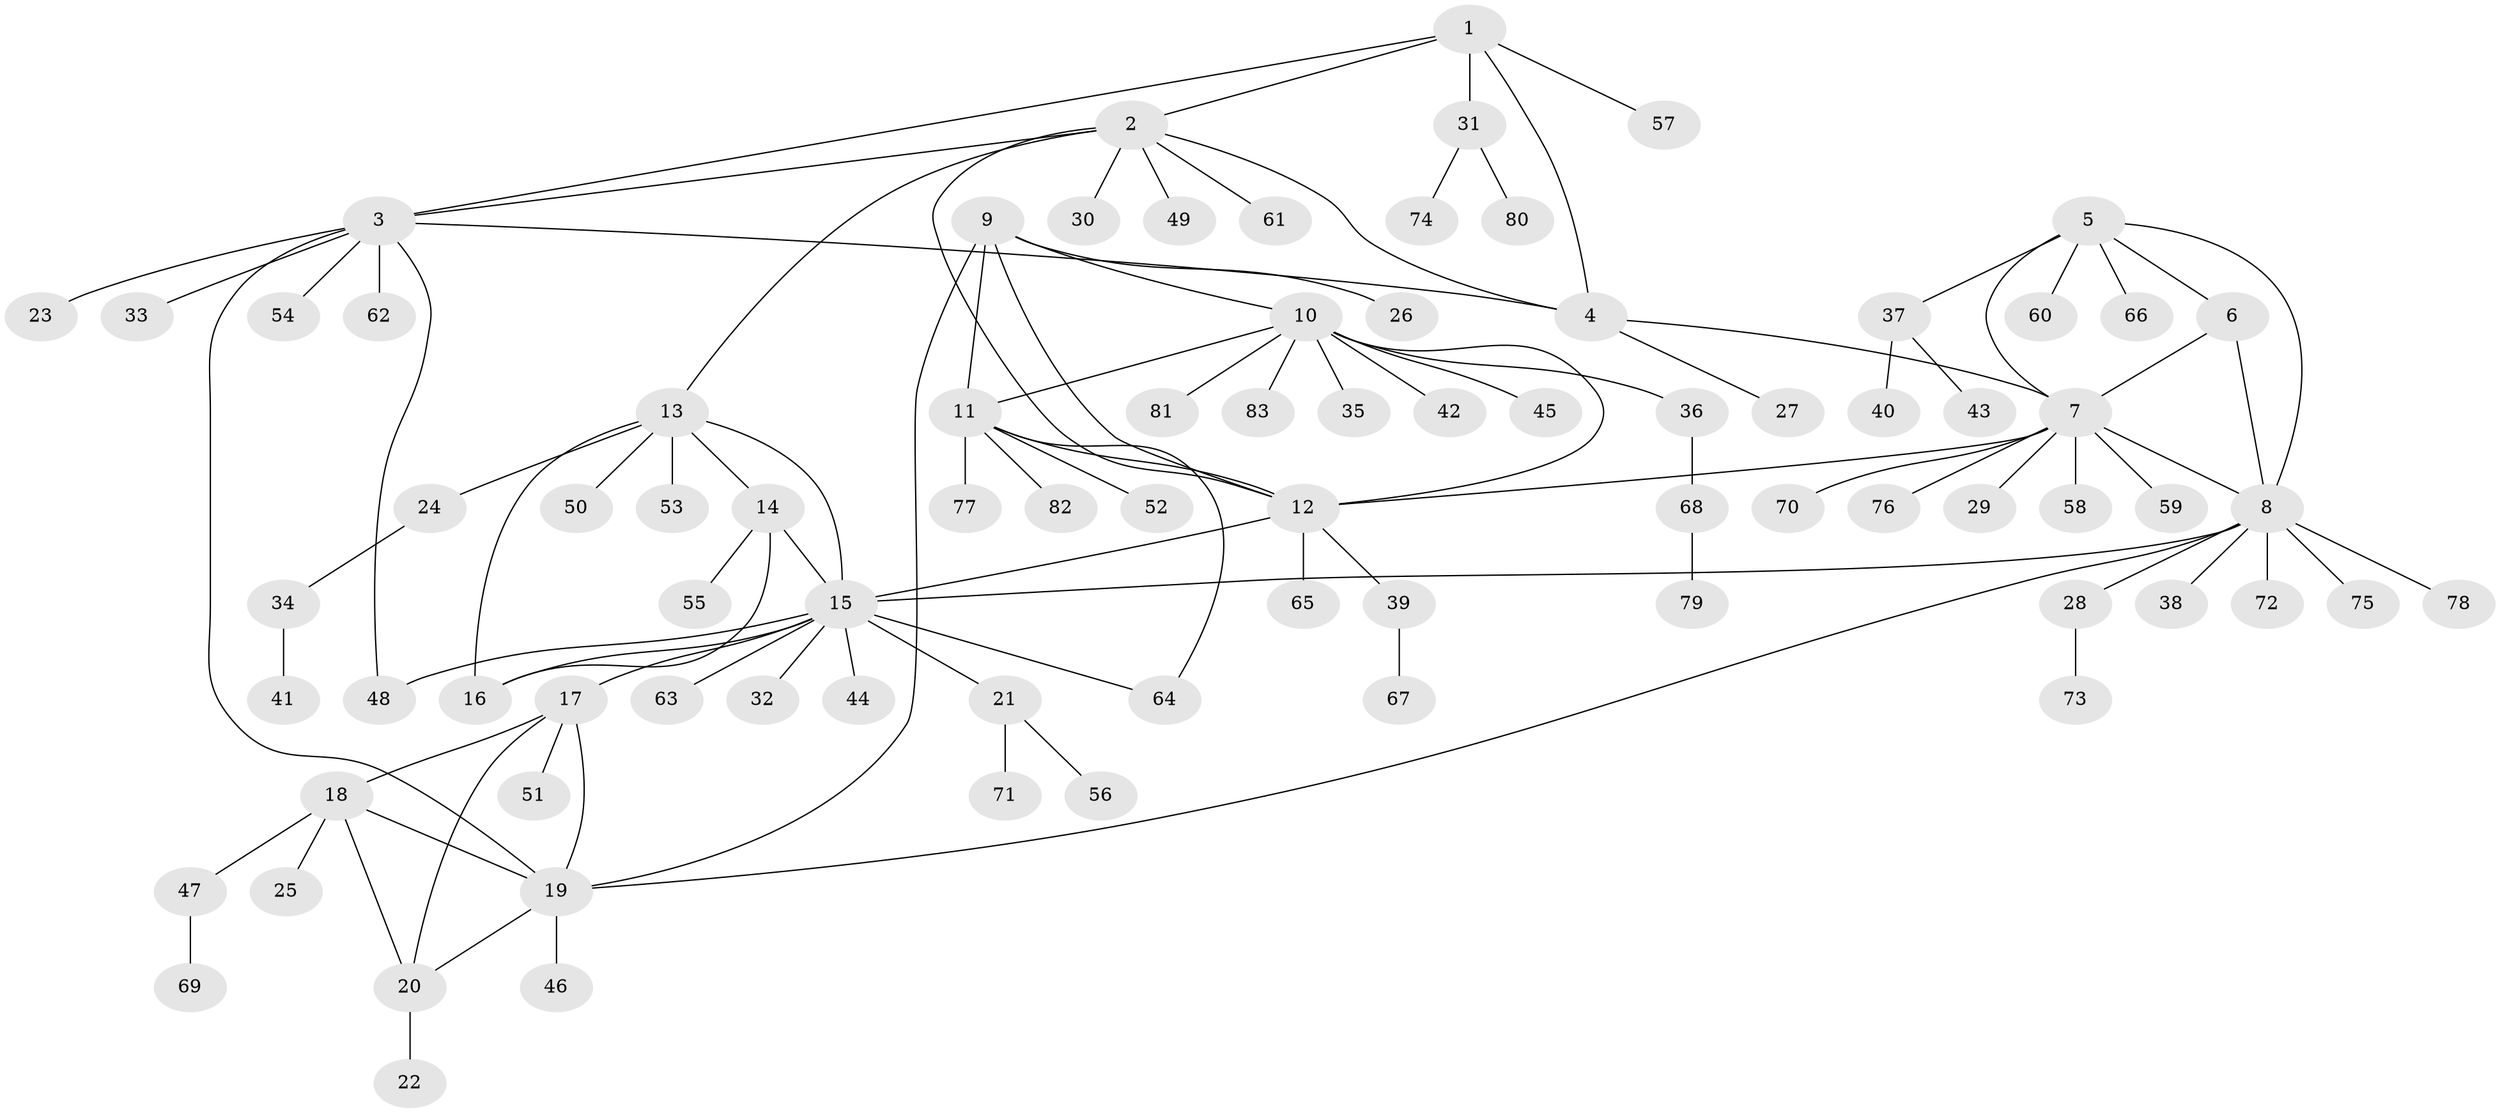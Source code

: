 // Generated by graph-tools (version 1.1) at 2025/11/02/27/25 16:11:30]
// undirected, 83 vertices, 105 edges
graph export_dot {
graph [start="1"]
  node [color=gray90,style=filled];
  1;
  2;
  3;
  4;
  5;
  6;
  7;
  8;
  9;
  10;
  11;
  12;
  13;
  14;
  15;
  16;
  17;
  18;
  19;
  20;
  21;
  22;
  23;
  24;
  25;
  26;
  27;
  28;
  29;
  30;
  31;
  32;
  33;
  34;
  35;
  36;
  37;
  38;
  39;
  40;
  41;
  42;
  43;
  44;
  45;
  46;
  47;
  48;
  49;
  50;
  51;
  52;
  53;
  54;
  55;
  56;
  57;
  58;
  59;
  60;
  61;
  62;
  63;
  64;
  65;
  66;
  67;
  68;
  69;
  70;
  71;
  72;
  73;
  74;
  75;
  76;
  77;
  78;
  79;
  80;
  81;
  82;
  83;
  1 -- 2;
  1 -- 3;
  1 -- 4;
  1 -- 31;
  1 -- 57;
  2 -- 3;
  2 -- 4;
  2 -- 12;
  2 -- 13;
  2 -- 30;
  2 -- 49;
  2 -- 61;
  3 -- 4;
  3 -- 19;
  3 -- 23;
  3 -- 33;
  3 -- 48;
  3 -- 54;
  3 -- 62;
  4 -- 7;
  4 -- 27;
  5 -- 6;
  5 -- 7;
  5 -- 8;
  5 -- 37;
  5 -- 60;
  5 -- 66;
  6 -- 7;
  6 -- 8;
  7 -- 8;
  7 -- 12;
  7 -- 29;
  7 -- 58;
  7 -- 59;
  7 -- 70;
  7 -- 76;
  8 -- 15;
  8 -- 19;
  8 -- 28;
  8 -- 38;
  8 -- 72;
  8 -- 75;
  8 -- 78;
  9 -- 10;
  9 -- 11;
  9 -- 12;
  9 -- 19;
  9 -- 26;
  10 -- 11;
  10 -- 12;
  10 -- 35;
  10 -- 36;
  10 -- 42;
  10 -- 45;
  10 -- 81;
  10 -- 83;
  11 -- 12;
  11 -- 52;
  11 -- 64;
  11 -- 77;
  11 -- 82;
  12 -- 15;
  12 -- 39;
  12 -- 65;
  13 -- 14;
  13 -- 15;
  13 -- 16;
  13 -- 24;
  13 -- 50;
  13 -- 53;
  14 -- 15;
  14 -- 16;
  14 -- 55;
  15 -- 16;
  15 -- 17;
  15 -- 21;
  15 -- 32;
  15 -- 44;
  15 -- 48;
  15 -- 63;
  15 -- 64;
  17 -- 18;
  17 -- 19;
  17 -- 20;
  17 -- 51;
  18 -- 19;
  18 -- 20;
  18 -- 25;
  18 -- 47;
  19 -- 20;
  19 -- 46;
  20 -- 22;
  21 -- 56;
  21 -- 71;
  24 -- 34;
  28 -- 73;
  31 -- 74;
  31 -- 80;
  34 -- 41;
  36 -- 68;
  37 -- 40;
  37 -- 43;
  39 -- 67;
  47 -- 69;
  68 -- 79;
}
